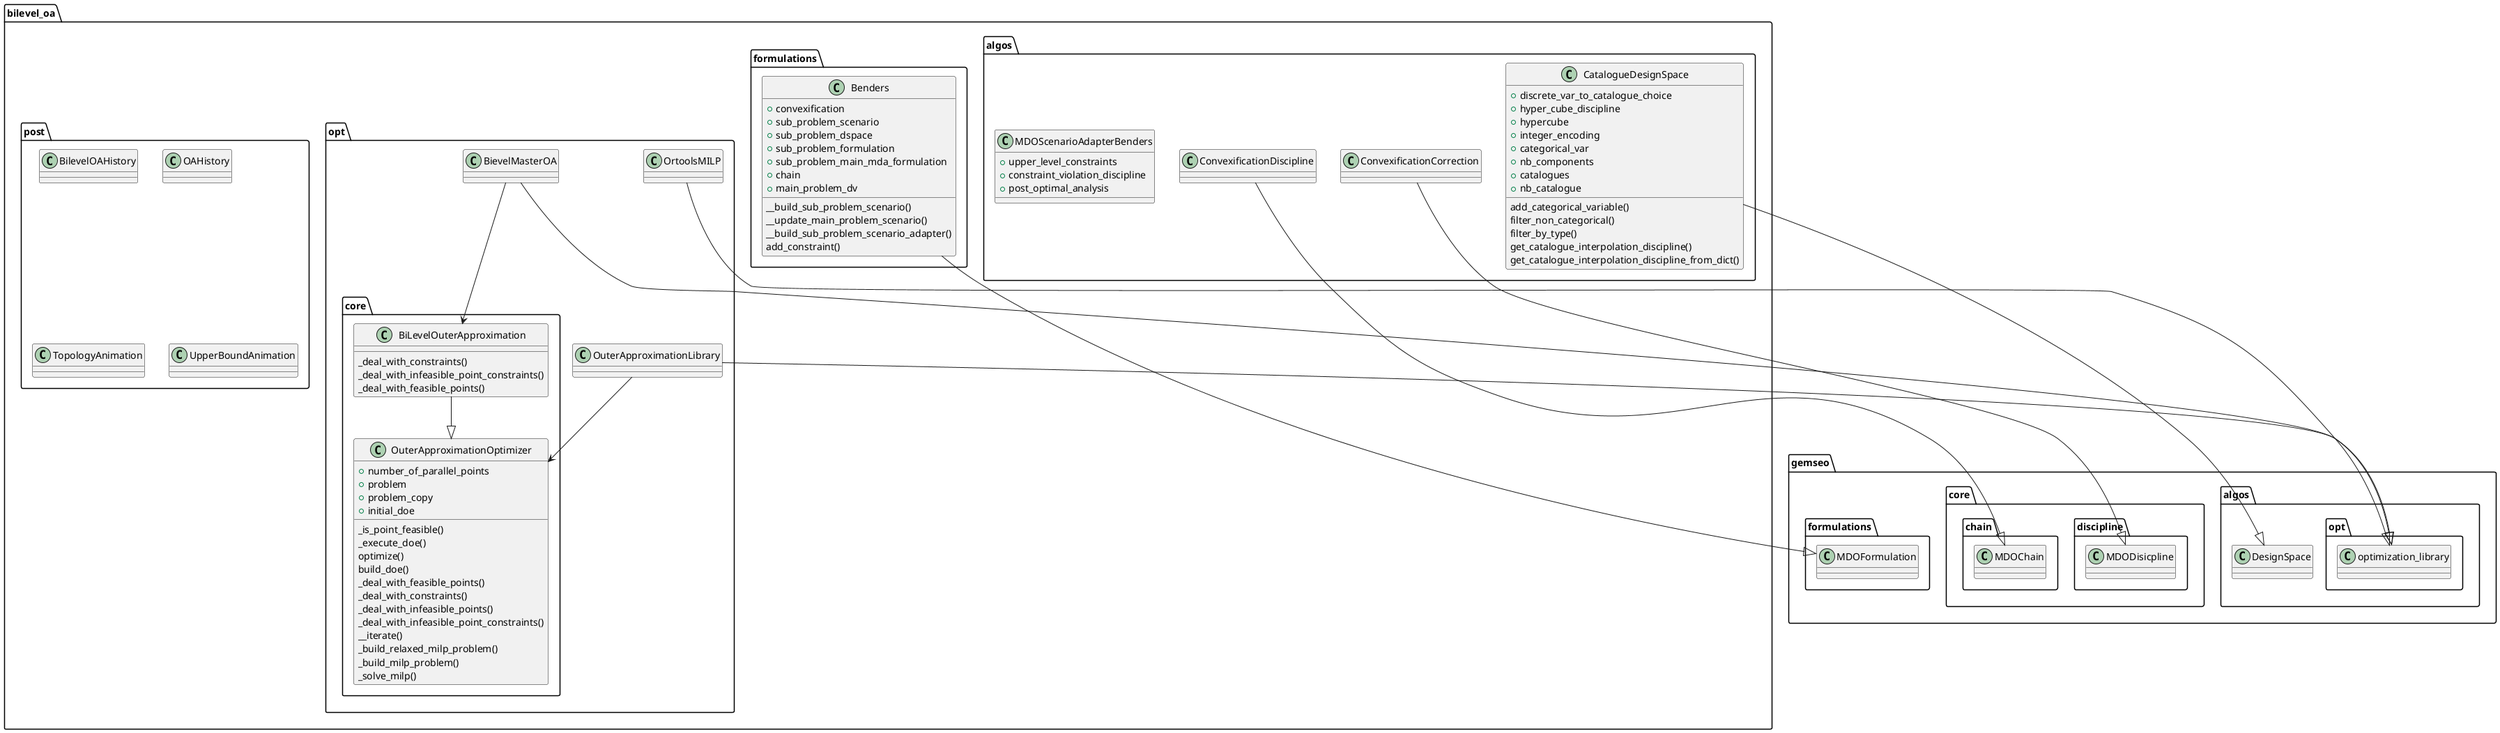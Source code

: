 @startuml
/' package bi level OA'/
package bilevel_oa{

    /'All the post-processing classes.'/
    package post{
        class BilevelOAHistory
        class OAHistory
        class TopologyAnimation
        class UpperBoundAnimation
    }

    /' The Benders formulation '/
    class formulations.Benders{
        + convexification
        + sub_problem_scenario
        + sub_problem_dspace
        + sub_problem_formulation
        + sub_problem_main_mda_formulation
        + chain
        + main_problem_dv

        __build_sub_problem_scenario()
        __update_main_problem_scenario()
        __build_sub_problem_scenario_adapter()
        add_constraint()

    }

    /' The different algorithms. '/
    package algos{
        class CatalogueDesignSpace{
            + discrete_var_to_catalogue_choice
            + hyper_cube_discipline
            + hypercube
            + integer_encoding
            + categorical_var
            + nb_components
            + catalogues
            + nb_catalogue

            add_categorical_variable()
            filter_non_categorical()
            filter_by_type()
            get_catalogue_interpolation_discipline()
            get_catalogue_interpolation_discipline_from_dict()
        }

        class ConvexificationDiscipline
        class ConvexificationCorrection
        class MDOScenarioAdapterBenders{
            + upper_level_constraints
            + constraint_violation_discipline
            + post_optimal_analysis
        }
    }


    package opt{
        class BievelMasterOA
        class OrtoolsMILP
        class OuterApproximationLibrary

        package core{
            BiLevelOuterApproximation --|> OuterApproximationOptimizer
            class BiLevelOuterApproximation{
                _deal_with_constraints()
                _deal_with_infeasible_point_constraints()
                _deal_with_feasible_points()
            }

            class OuterApproximationOptimizer{
                + number_of_parallel_points
                + problem
                + problem_copy
                + initial_doe

                _is_point_feasible()
                _execute_doe()
                optimize()
                build_doe()
                _deal_with_feasible_points()
                _deal_with_constraints()
                _deal_with_infeasible_points()
                _deal_with_infeasible_point_constraints()
                __iterate()
                _build_relaxed_milp_problem()
                _build_milp_problem()
                _solve_milp()

            }
        }

        OuterApproximationLibrary --> core.OuterApproximationOptimizer
        BievelMasterOA --> core.BiLevelOuterApproximation
    }


}

bilevel_oa.formulations.Benders --|> gemseo.formulations.MDOFormulation
bilevel_oa.algos.ConvexificationDiscipline --|> gemseo.core.chain.MDOChain
bilevel_oa.algos.ConvexificationCorrection --|> gemseo.core.discipline.MDODisicpline
bilevel_oa.algos.CatalogueDesignSpace --|> gemseo.algos.DesignSpace
bilevel_oa.opt.OuterApproximationLibrary --|> gemseo.algos.opt.optimization_library
bilevel_oa.opt.OrtoolsMILP --|> gemseo.algos.opt.optimization_library
bilevel_oa.opt.BievelMasterOA --|> gemseo.algos.opt.optimization_library


@enduml
